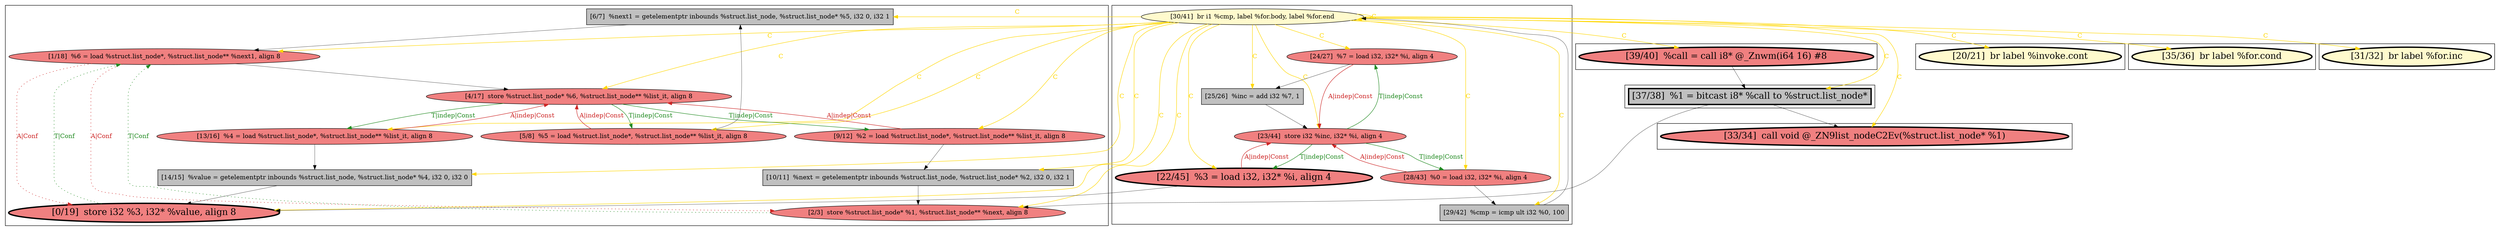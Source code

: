 
digraph G {



node1058->node1057 [style=solid,color=gold,label="C",penwidth=1.0,fontcolor=gold ]
node1058->node1039 [style=solid,color=gold,label="C",penwidth=1.0,fontcolor=gold ]
node1045->node1042 [style=dotted,color=firebrick3,label="A|Conf",penwidth=1.0,fontcolor=firebrick3 ]
node1042->node1045 [style=dotted,color=forestgreen,label="T|Conf",penwidth=1.0,fontcolor=forestgreen ]
node1058->node1041 [style=solid,color=gold,label="C",penwidth=1.0,fontcolor=gold ]
node1047->node1040 [style=solid,color=forestgreen,label="T|indep|Const",penwidth=1.0,fontcolor=forestgreen ]
node1040->node1047 [style=solid,color=firebrick3,label="A|indep|Const",penwidth=1.0,fontcolor=firebrick3 ]
node1053->node1052 [style=solid,color=forestgreen,label="T|indep|Const",penwidth=1.0,fontcolor=forestgreen ]
node1046->node1047 [style=solid,color=firebrick3,label="A|indep|Const",penwidth=1.0,fontcolor=firebrick3 ]
node1047->node1046 [style=solid,color=forestgreen,label="T|indep|Const",penwidth=1.0,fontcolor=forestgreen ]
node1045->node1044 [style=dotted,color=firebrick3,label="A|Conf",penwidth=1.0,fontcolor=firebrick3 ]
node1040->node1041 [style=solid,color=black,label="",penwidth=0.5,fontcolor=black ]
node1057->node1055 [style=solid,color=black,label="",penwidth=0.5,fontcolor=black ]
node1052->node1056 [style=solid,color=black,label="",penwidth=0.5,fontcolor=black ]
node1053->node1057 [style=solid,color=forestgreen,label="T|indep|Const",penwidth=1.0,fontcolor=forestgreen ]
node1058->node1042 [style=solid,color=gold,label="C",penwidth=1.0,fontcolor=gold ]
node1044->node1045 [style=dotted,color=forestgreen,label="T|Conf",penwidth=1.0,fontcolor=forestgreen ]
node1058->node1049 [style=solid,color=gold,label="C",penwidth=1.0,fontcolor=gold ]
node1058->node1054 [style=solid,color=gold,label="C",penwidth=1.0,fontcolor=gold ]
node1046->node1039 [style=solid,color=black,label="",penwidth=0.5,fontcolor=black ]
node1058->node1040 [style=solid,color=gold,label="C",penwidth=1.0,fontcolor=gold ]
node1057->node1053 [style=solid,color=firebrick3,label="A|indep|Const",penwidth=1.0,fontcolor=firebrick3 ]
node1058->node1047 [style=solid,color=gold,label="C",penwidth=1.0,fontcolor=gold ]
node1058->node1052 [style=solid,color=gold,label="C",penwidth=1.0,fontcolor=gold ]
node1058->node1045 [style=solid,color=gold,label="C",penwidth=1.0,fontcolor=gold ]
node1058->node1060 [style=solid,color=gold,label="C",penwidth=1.0,fontcolor=gold ]
node1058->node1061 [style=solid,color=gold,label="C",penwidth=1.0,fontcolor=gold ]
node1058->node1050 [style=solid,color=gold,label="C",penwidth=1.0,fontcolor=gold ]
node1058->node1046 [style=solid,color=gold,label="C",penwidth=1.0,fontcolor=gold ]
node1058->node1055 [style=solid,color=gold,label="C",penwidth=1.0,fontcolor=gold ]
node1053->node1054 [style=solid,color=forestgreen,label="T|indep|Const",penwidth=1.0,fontcolor=forestgreen ]
node1058->node1058 [style=solid,color=gold,label="C",penwidth=1.0,fontcolor=gold ]
node1058->node1043 [style=solid,color=gold,label="C",penwidth=1.0,fontcolor=gold ]
node1058->node1056 [style=solid,color=gold,label="C",penwidth=1.0,fontcolor=gold ]
node1052->node1053 [style=solid,color=firebrick3,label="A|indep|Const",penwidth=1.0,fontcolor=firebrick3 ]
node1045->node1047 [style=solid,color=black,label="",penwidth=0.5,fontcolor=black ]
node1058->node1051 [style=solid,color=gold,label="C",penwidth=1.0,fontcolor=gold ]
node1054->node1053 [style=solid,color=firebrick3,label="A|indep|Const",penwidth=1.0,fontcolor=firebrick3 ]
node1041->node1042 [style=solid,color=black,label="",penwidth=0.5,fontcolor=black ]
node1060->node1059 [style=solid,color=black,label="",penwidth=0.5,fontcolor=black ]
node1058->node1053 [style=solid,color=gold,label="C",penwidth=1.0,fontcolor=gold ]
node1043->node1044 [style=solid,color=black,label="",penwidth=0.5,fontcolor=black ]
node1039->node1045 [style=solid,color=black,label="",penwidth=0.5,fontcolor=black ]
node1058->node1048 [style=solid,color=gold,label="C",penwidth=1.0,fontcolor=gold ]
node1056->node1058 [style=solid,color=black,label="",penwidth=0.5,fontcolor=black ]
node1058->node1044 [style=solid,color=gold,label="C",penwidth=1.0,fontcolor=gold ]
node1055->node1053 [style=solid,color=black,label="",penwidth=0.5,fontcolor=black ]
node1048->node1043 [style=solid,color=black,label="",penwidth=0.5,fontcolor=black ]
node1058->node1059 [style=solid,color=gold,label="C",penwidth=1.0,fontcolor=gold ]
node1047->node1048 [style=solid,color=forestgreen,label="T|indep|Const",penwidth=1.0,fontcolor=forestgreen ]
node1048->node1047 [style=solid,color=firebrick3,label="A|indep|Const",penwidth=1.0,fontcolor=firebrick3 ]
node1059->node1050 [style=solid,color=black,label="",penwidth=0.5,fontcolor=black ]
node1054->node1042 [style=solid,color=black,label="",penwidth=0.5,fontcolor=black ]
node1059->node1044 [style=solid,color=black,label="",penwidth=0.5,fontcolor=black ]


subgraph cluster7 {


node1061 [penwidth=3.0,fontsize=20,fillcolor=lemonchiffon,label="[35/36]  br label %for.cond",shape=ellipse,style=filled ]



}

subgraph cluster6 {


node1060 [penwidth=3.0,fontsize=20,fillcolor=lightcoral,label="[39/40]  %call = call i8* @_Znwm(i64 16) #8",shape=ellipse,style=filled ]



}

subgraph cluster0 {


node1048 [fillcolor=lightcoral,label="[9/12]  %2 = load %struct.list_node*, %struct.list_node** %list_it, align 8",shape=ellipse,style=filled ]
node1047 [fillcolor=lightcoral,label="[4/17]  store %struct.list_node* %6, %struct.list_node** %list_it, align 8",shape=ellipse,style=filled ]
node1046 [fillcolor=lightcoral,label="[5/8]  %5 = load %struct.list_node*, %struct.list_node** %list_it, align 8",shape=ellipse,style=filled ]
node1045 [fillcolor=lightcoral,label="[1/18]  %6 = load %struct.list_node*, %struct.list_node** %next1, align 8",shape=ellipse,style=filled ]
node1040 [fillcolor=lightcoral,label="[13/16]  %4 = load %struct.list_node*, %struct.list_node** %list_it, align 8",shape=ellipse,style=filled ]
node1041 [fillcolor=grey,label="[14/15]  %value = getelementptr inbounds %struct.list_node, %struct.list_node* %4, i32 0, i32 0",shape=rectangle,style=filled ]
node1039 [fillcolor=grey,label="[6/7]  %next1 = getelementptr inbounds %struct.list_node, %struct.list_node* %5, i32 0, i32 1",shape=rectangle,style=filled ]
node1042 [penwidth=3.0,fontsize=20,fillcolor=lightcoral,label="[0/19]  store i32 %3, i32* %value, align 8",shape=ellipse,style=filled ]
node1043 [fillcolor=grey,label="[10/11]  %next = getelementptr inbounds %struct.list_node, %struct.list_node* %2, i32 0, i32 1",shape=rectangle,style=filled ]
node1044 [fillcolor=lightcoral,label="[2/3]  store %struct.list_node* %1, %struct.list_node** %next, align 8",shape=ellipse,style=filled ]



}

subgraph cluster5 {


node1059 [penwidth=3.0,fontsize=20,fillcolor=grey,label="[37/38]  %1 = bitcast i8* %call to %struct.list_node*",shape=rectangle,style=filled ]



}

subgraph cluster1 {


node1049 [penwidth=3.0,fontsize=20,fillcolor=lemonchiffon,label="[20/21]  br label %invoke.cont",shape=ellipse,style=filled ]



}

subgraph cluster2 {


node1050 [penwidth=3.0,fontsize=20,fillcolor=lightcoral,label="[33/34]  call void @_ZN9list_nodeC2Ev(%struct.list_node* %1)",shape=ellipse,style=filled ]



}

subgraph cluster3 {


node1051 [penwidth=3.0,fontsize=20,fillcolor=lemonchiffon,label="[31/32]  br label %for.inc",shape=ellipse,style=filled ]



}

subgraph cluster4 {


node1058 [fillcolor=lemonchiffon,label="[30/41]  br i1 %cmp, label %for.body, label %for.end",shape=ellipse,style=filled ]
node1053 [fillcolor=lightcoral,label="[23/44]  store i32 %inc, i32* %i, align 4",shape=ellipse,style=filled ]
node1052 [fillcolor=lightcoral,label="[28/43]  %0 = load i32, i32* %i, align 4",shape=ellipse,style=filled ]
node1055 [fillcolor=grey,label="[25/26]  %inc = add i32 %7, 1",shape=rectangle,style=filled ]
node1054 [penwidth=3.0,fontsize=20,fillcolor=lightcoral,label="[22/45]  %3 = load i32, i32* %i, align 4",shape=ellipse,style=filled ]
node1056 [fillcolor=grey,label="[29/42]  %cmp = icmp ult i32 %0, 100",shape=rectangle,style=filled ]
node1057 [fillcolor=lightcoral,label="[24/27]  %7 = load i32, i32* %i, align 4",shape=ellipse,style=filled ]



}

}

